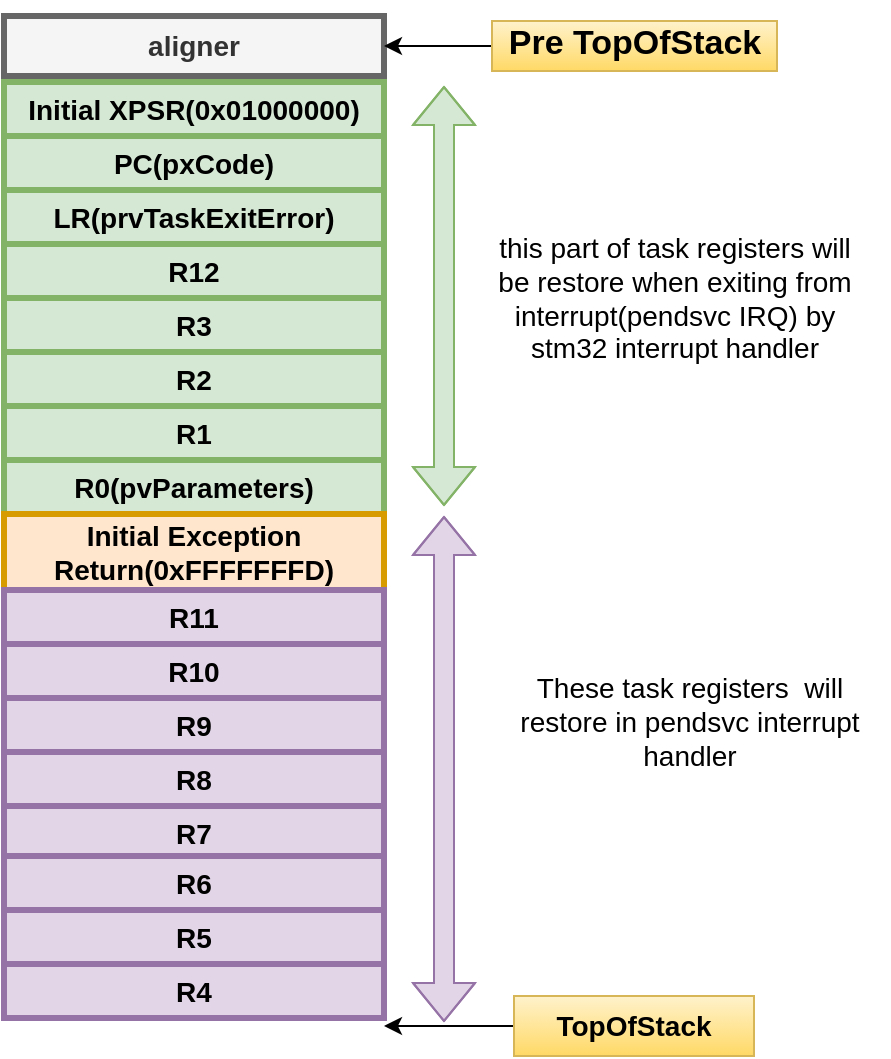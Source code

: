 <mxfile version="16.6.2" type="github">
  <diagram id="d_kelk01pUE1jKnP3URO" name="Page-1">
    <mxGraphModel dx="868" dy="388" grid="1" gridSize="10" guides="1" tooltips="1" connect="1" arrows="1" fold="1" page="1" pageScale="1" pageWidth="850" pageHeight="1100" math="0" shadow="0">
      <root>
        <mxCell id="0" />
        <mxCell id="1" parent="0" />
        <mxCell id="uXBMOKKRQQdfkrVLRq0o-1" value="aligner" style="rounded=0;whiteSpace=wrap;html=1;fillColor=#f5f5f5;strokeColor=#666666;strokeWidth=3;fontColor=#333333;fontStyle=1;fontSize=14;" vertex="1" parent="1">
          <mxGeometry x="110" y="410" width="190" height="30" as="geometry" />
        </mxCell>
        <mxCell id="uXBMOKKRQQdfkrVLRq0o-3" style="edgeStyle=orthogonalEdgeStyle;rounded=0;orthogonalLoop=1;jettySize=auto;html=1;entryX=1;entryY=0.5;entryDx=0;entryDy=0;" edge="1" parent="1" source="uXBMOKKRQQdfkrVLRq0o-2" target="uXBMOKKRQQdfkrVLRq0o-1">
          <mxGeometry relative="1" as="geometry" />
        </mxCell>
        <mxCell id="uXBMOKKRQQdfkrVLRq0o-2" value="&lt;h1 style=&quot;font-size: 17px;&quot;&gt;Pre TopOfStack&lt;br style=&quot;font-size: 17px;&quot;&gt;&lt;/h1&gt;&lt;p style=&quot;font-size: 17px;&quot;&gt;&lt;br style=&quot;font-size: 17px;&quot;&gt;&lt;/p&gt;" style="text;html=1;strokeColor=#d6b656;fillColor=#fff2cc;spacing=5;spacingTop=-20;whiteSpace=wrap;overflow=hidden;rounded=0;fontStyle=0;fontSize=17;align=center;verticalAlign=top;gradientColor=#ffd966;" vertex="1" parent="1">
          <mxGeometry x="354" y="412.5" width="142.5" height="25" as="geometry" />
        </mxCell>
        <mxCell id="uXBMOKKRQQdfkrVLRq0o-5" value="Initial XPSR(0x01000000)" style="rounded=0;whiteSpace=wrap;html=1;strokeWidth=3;fillColor=#d5e8d4;strokeColor=#82b366;fontSize=14;fontStyle=1" vertex="1" parent="1">
          <mxGeometry x="110" y="443" width="190" height="27" as="geometry" />
        </mxCell>
        <mxCell id="uXBMOKKRQQdfkrVLRq0o-6" value="PC(pxCode)" style="rounded=0;whiteSpace=wrap;html=1;strokeWidth=3;fillColor=#d5e8d4;strokeColor=#82b366;fontSize=14;fontStyle=1" vertex="1" parent="1">
          <mxGeometry x="110" y="470" width="190" height="27" as="geometry" />
        </mxCell>
        <mxCell id="uXBMOKKRQQdfkrVLRq0o-8" value="R3" style="rounded=0;whiteSpace=wrap;html=1;strokeWidth=3;fillColor=#d5e8d4;strokeColor=#82b366;fontSize=14;fontStyle=1" vertex="1" parent="1">
          <mxGeometry x="110" y="551" width="190" height="27" as="geometry" />
        </mxCell>
        <mxCell id="uXBMOKKRQQdfkrVLRq0o-9" value="R12" style="rounded=0;whiteSpace=wrap;html=1;strokeWidth=3;fillColor=#d5e8d4;strokeColor=#82b366;fontSize=14;fontStyle=1" vertex="1" parent="1">
          <mxGeometry x="110" y="524" width="190" height="27" as="geometry" />
        </mxCell>
        <mxCell id="uXBMOKKRQQdfkrVLRq0o-10" value="LR(prvTaskExitError)" style="rounded=0;whiteSpace=wrap;html=1;strokeWidth=3;fillColor=#d5e8d4;strokeColor=#82b366;fontSize=14;fontStyle=1" vertex="1" parent="1">
          <mxGeometry x="110" y="497" width="190" height="27" as="geometry" />
        </mxCell>
        <mxCell id="uXBMOKKRQQdfkrVLRq0o-11" value="R2" style="rounded=0;whiteSpace=wrap;html=1;strokeWidth=3;fillColor=#d5e8d4;strokeColor=#82b366;fontSize=14;fontStyle=1" vertex="1" parent="1">
          <mxGeometry x="110" y="578" width="190" height="27" as="geometry" />
        </mxCell>
        <mxCell id="uXBMOKKRQQdfkrVLRq0o-12" value="R1" style="rounded=0;whiteSpace=wrap;html=1;strokeWidth=3;fillColor=#d5e8d4;strokeColor=#82b366;fontSize=14;fontStyle=1" vertex="1" parent="1">
          <mxGeometry x="110" y="605" width="190" height="27" as="geometry" />
        </mxCell>
        <mxCell id="uXBMOKKRQQdfkrVLRq0o-13" value="&lt;div&gt;R0(pvParameters)&lt;/div&gt;" style="rounded=0;whiteSpace=wrap;html=1;strokeWidth=3;fillColor=#d5e8d4;strokeColor=#82b366;fontSize=14;fontStyle=1" vertex="1" parent="1">
          <mxGeometry x="110" y="632" width="190" height="27" as="geometry" />
        </mxCell>
        <mxCell id="uXBMOKKRQQdfkrVLRq0o-14" value="Initial Exception Return(0xFFFFFFFD)" style="rounded=0;whiteSpace=wrap;html=1;strokeWidth=3;fillColor=#ffe6cc;strokeColor=#d79b00;fontSize=14;fontStyle=1" vertex="1" parent="1">
          <mxGeometry x="110" y="659" width="190" height="38" as="geometry" />
        </mxCell>
        <mxCell id="uXBMOKKRQQdfkrVLRq0o-15" value="R11" style="rounded=0;whiteSpace=wrap;html=1;strokeWidth=3;fillColor=#e1d5e7;strokeColor=#9673a6;fontSize=14;fontStyle=1" vertex="1" parent="1">
          <mxGeometry x="110" y="697" width="190" height="27" as="geometry" />
        </mxCell>
        <mxCell id="uXBMOKKRQQdfkrVLRq0o-16" value="R10" style="rounded=0;whiteSpace=wrap;html=1;strokeWidth=3;fillColor=#e1d5e7;strokeColor=#9673a6;fontSize=14;fontStyle=1" vertex="1" parent="1">
          <mxGeometry x="110" y="724" width="190" height="27" as="geometry" />
        </mxCell>
        <mxCell id="uXBMOKKRQQdfkrVLRq0o-17" value="R9" style="rounded=0;whiteSpace=wrap;html=1;strokeWidth=3;fillColor=#e1d5e7;strokeColor=#9673a6;fontSize=14;fontStyle=1" vertex="1" parent="1">
          <mxGeometry x="110" y="751" width="190" height="27" as="geometry" />
        </mxCell>
        <mxCell id="uXBMOKKRQQdfkrVLRq0o-18" value="R8" style="rounded=0;whiteSpace=wrap;html=1;strokeWidth=3;fillColor=#e1d5e7;strokeColor=#9673a6;fontSize=14;fontStyle=1" vertex="1" parent="1">
          <mxGeometry x="110" y="778" width="190" height="27" as="geometry" />
        </mxCell>
        <mxCell id="uXBMOKKRQQdfkrVLRq0o-19" value="R7" style="rounded=0;whiteSpace=wrap;html=1;strokeWidth=3;fillColor=#e1d5e7;strokeColor=#9673a6;fontSize=14;fontStyle=1" vertex="1" parent="1">
          <mxGeometry x="110" y="805" width="190" height="27" as="geometry" />
        </mxCell>
        <mxCell id="uXBMOKKRQQdfkrVLRq0o-20" value="R6" style="rounded=0;whiteSpace=wrap;html=1;strokeWidth=3;fillColor=#e1d5e7;strokeColor=#9673a6;fontSize=14;fontStyle=1" vertex="1" parent="1">
          <mxGeometry x="110" y="830" width="190" height="27" as="geometry" />
        </mxCell>
        <mxCell id="uXBMOKKRQQdfkrVLRq0o-21" value="R5" style="rounded=0;whiteSpace=wrap;html=1;strokeWidth=3;fillColor=#e1d5e7;strokeColor=#9673a6;fontSize=14;fontStyle=1" vertex="1" parent="1">
          <mxGeometry x="110" y="857" width="190" height="27" as="geometry" />
        </mxCell>
        <mxCell id="uXBMOKKRQQdfkrVLRq0o-22" value="R4" style="rounded=0;whiteSpace=wrap;html=1;strokeWidth=3;fillColor=#e1d5e7;strokeColor=#9673a6;fontSize=14;fontStyle=1" vertex="1" parent="1">
          <mxGeometry x="110" y="884" width="190" height="27" as="geometry" />
        </mxCell>
        <mxCell id="uXBMOKKRQQdfkrVLRq0o-23" value="" style="shape=flexArrow;endArrow=classic;startArrow=classic;html=1;rounded=0;fontSize=14;fillColor=#d5e8d4;strokeColor=#82b366;" edge="1" parent="1">
          <mxGeometry width="100" height="100" relative="1" as="geometry">
            <mxPoint x="330" y="655" as="sourcePoint" />
            <mxPoint x="330" y="445" as="targetPoint" />
            <Array as="points">
              <mxPoint x="330" y="555" />
            </Array>
          </mxGeometry>
        </mxCell>
        <mxCell id="uXBMOKKRQQdfkrVLRq0o-25" value="this part of task registers will be restore when exiting from interrupt(pendsvc IRQ) by stm32 interrupt handler" style="text;html=1;strokeColor=none;fillColor=none;align=center;verticalAlign=middle;whiteSpace=wrap;rounded=0;fontSize=14;" vertex="1" parent="1">
          <mxGeometry x="352.5" y="513" width="185" height="75" as="geometry" />
        </mxCell>
        <mxCell id="uXBMOKKRQQdfkrVLRq0o-26" value="" style="shape=flexArrow;endArrow=classic;startArrow=classic;html=1;rounded=0;fontSize=14;fillColor=#e1d5e7;strokeColor=#9673a6;" edge="1" parent="1">
          <mxGeometry width="100" height="100" relative="1" as="geometry">
            <mxPoint x="330" y="913" as="sourcePoint" />
            <mxPoint x="330" y="660" as="targetPoint" />
            <Array as="points">
              <mxPoint x="330" y="813" />
            </Array>
          </mxGeometry>
        </mxCell>
        <mxCell id="uXBMOKKRQQdfkrVLRq0o-27" value="These task registers&amp;nbsp; will restore in pendsvc interrupt handler" style="text;html=1;strokeColor=none;fillColor=none;align=center;verticalAlign=middle;whiteSpace=wrap;rounded=0;fontSize=14;" vertex="1" parent="1">
          <mxGeometry x="352.5" y="748" width="200" height="30" as="geometry" />
        </mxCell>
        <mxCell id="uXBMOKKRQQdfkrVLRq0o-30" style="edgeStyle=orthogonalEdgeStyle;rounded=0;orthogonalLoop=1;jettySize=auto;html=1;fontSize=14;" edge="1" parent="1" source="uXBMOKKRQQdfkrVLRq0o-29">
          <mxGeometry relative="1" as="geometry">
            <mxPoint x="300" y="915" as="targetPoint" />
          </mxGeometry>
        </mxCell>
        <mxCell id="uXBMOKKRQQdfkrVLRq0o-29" value="TopOfStack" style="text;html=1;strokeColor=#d6b656;fillColor=#fff2cc;align=center;verticalAlign=middle;whiteSpace=wrap;rounded=0;fontSize=14;fontStyle=1;gradientColor=#ffd966;" vertex="1" parent="1">
          <mxGeometry x="365" y="900" width="120" height="30" as="geometry" />
        </mxCell>
      </root>
    </mxGraphModel>
  </diagram>
</mxfile>
